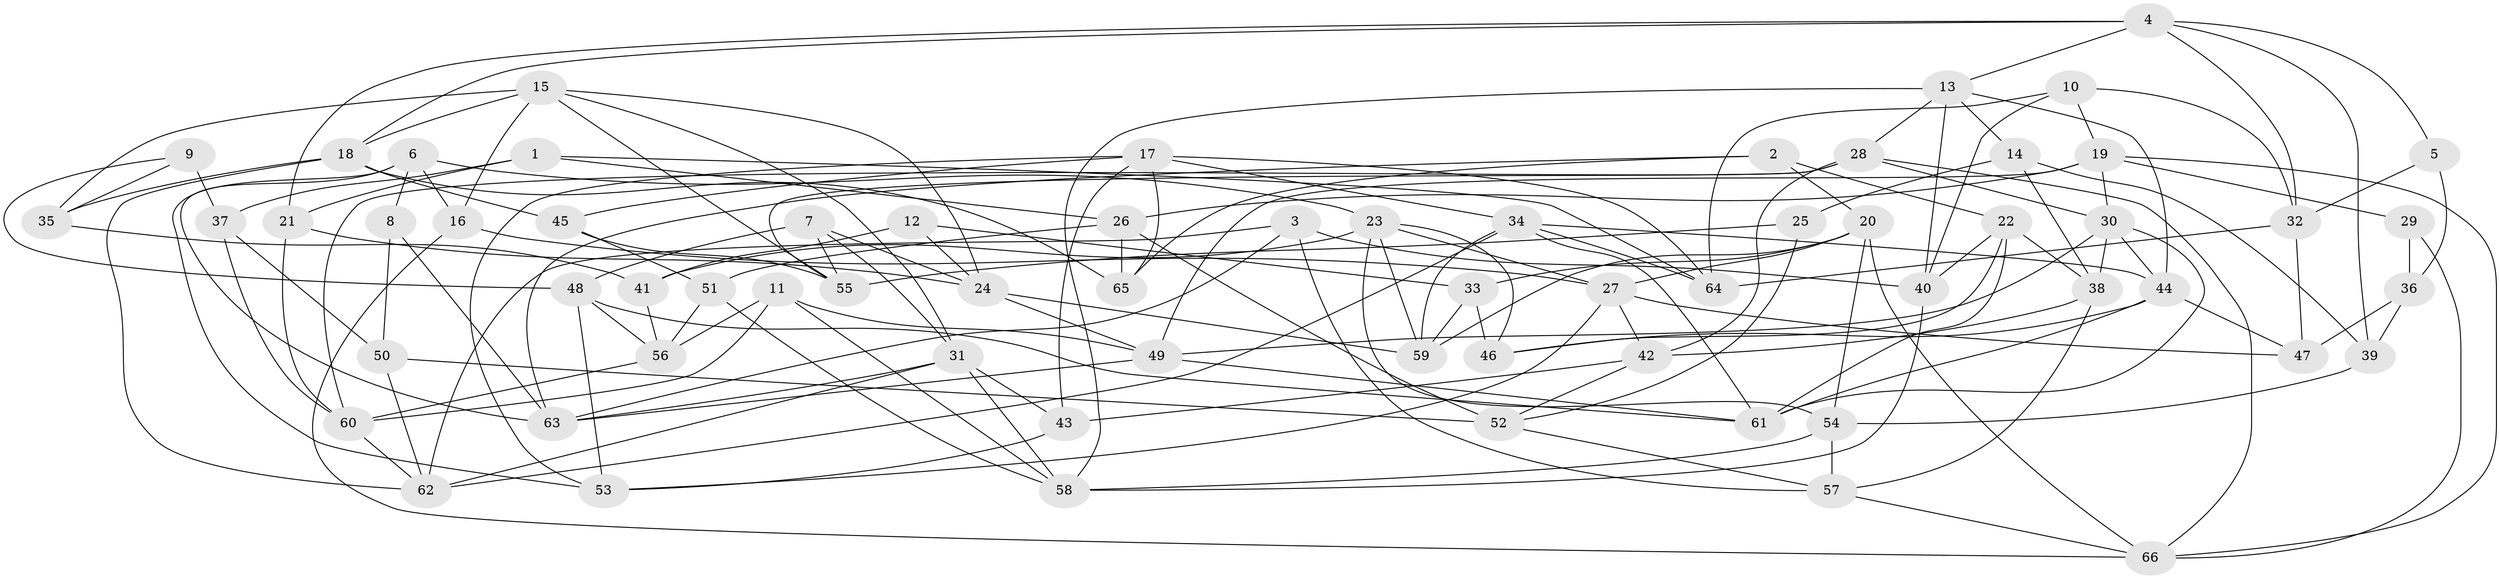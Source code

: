 // original degree distribution, {4: 1.0}
// Generated by graph-tools (version 1.1) at 2025/38/03/04/25 23:38:17]
// undirected, 66 vertices, 159 edges
graph export_dot {
  node [color=gray90,style=filled];
  1;
  2;
  3;
  4;
  5;
  6;
  7;
  8;
  9;
  10;
  11;
  12;
  13;
  14;
  15;
  16;
  17;
  18;
  19;
  20;
  21;
  22;
  23;
  24;
  25;
  26;
  27;
  28;
  29;
  30;
  31;
  32;
  33;
  34;
  35;
  36;
  37;
  38;
  39;
  40;
  41;
  42;
  43;
  44;
  45;
  46;
  47;
  48;
  49;
  50;
  51;
  52;
  53;
  54;
  55;
  56;
  57;
  58;
  59;
  60;
  61;
  62;
  63;
  64;
  65;
  66;
  1 -- 21 [weight=1.0];
  1 -- 26 [weight=1.0];
  1 -- 37 [weight=1.0];
  1 -- 64 [weight=1.0];
  2 -- 20 [weight=1.0];
  2 -- 22 [weight=1.0];
  2 -- 63 [weight=1.0];
  2 -- 65 [weight=1.0];
  3 -- 40 [weight=1.0];
  3 -- 57 [weight=1.0];
  3 -- 62 [weight=1.0];
  3 -- 63 [weight=1.0];
  4 -- 5 [weight=1.0];
  4 -- 13 [weight=1.0];
  4 -- 18 [weight=1.0];
  4 -- 21 [weight=1.0];
  4 -- 32 [weight=1.0];
  4 -- 39 [weight=1.0];
  5 -- 32 [weight=1.0];
  5 -- 36 [weight=2.0];
  6 -- 8 [weight=2.0];
  6 -- 16 [weight=1.0];
  6 -- 23 [weight=1.0];
  6 -- 53 [weight=1.0];
  6 -- 63 [weight=1.0];
  7 -- 24 [weight=1.0];
  7 -- 31 [weight=1.0];
  7 -- 48 [weight=1.0];
  7 -- 55 [weight=1.0];
  8 -- 50 [weight=1.0];
  8 -- 63 [weight=1.0];
  9 -- 35 [weight=1.0];
  9 -- 37 [weight=2.0];
  9 -- 48 [weight=1.0];
  10 -- 19 [weight=1.0];
  10 -- 32 [weight=1.0];
  10 -- 40 [weight=1.0];
  10 -- 64 [weight=1.0];
  11 -- 49 [weight=1.0];
  11 -- 56 [weight=1.0];
  11 -- 58 [weight=1.0];
  11 -- 60 [weight=1.0];
  12 -- 24 [weight=1.0];
  12 -- 33 [weight=2.0];
  12 -- 41 [weight=1.0];
  13 -- 14 [weight=1.0];
  13 -- 28 [weight=1.0];
  13 -- 40 [weight=1.0];
  13 -- 44 [weight=1.0];
  13 -- 58 [weight=1.0];
  14 -- 25 [weight=1.0];
  14 -- 38 [weight=1.0];
  14 -- 39 [weight=1.0];
  15 -- 16 [weight=1.0];
  15 -- 18 [weight=1.0];
  15 -- 24 [weight=1.0];
  15 -- 31 [weight=1.0];
  15 -- 35 [weight=1.0];
  15 -- 55 [weight=1.0];
  16 -- 27 [weight=1.0];
  16 -- 66 [weight=1.0];
  17 -- 34 [weight=1.0];
  17 -- 43 [weight=1.0];
  17 -- 45 [weight=1.0];
  17 -- 53 [weight=1.0];
  17 -- 64 [weight=1.0];
  17 -- 65 [weight=1.0];
  18 -- 35 [weight=1.0];
  18 -- 45 [weight=1.0];
  18 -- 62 [weight=1.0];
  18 -- 65 [weight=1.0];
  19 -- 26 [weight=1.0];
  19 -- 29 [weight=1.0];
  19 -- 30 [weight=1.0];
  19 -- 49 [weight=1.0];
  19 -- 66 [weight=1.0];
  20 -- 27 [weight=1.0];
  20 -- 33 [weight=1.0];
  20 -- 54 [weight=1.0];
  20 -- 59 [weight=1.0];
  20 -- 66 [weight=1.0];
  21 -- 24 [weight=1.0];
  21 -- 60 [weight=1.0];
  22 -- 38 [weight=1.0];
  22 -- 40 [weight=2.0];
  22 -- 46 [weight=1.0];
  22 -- 61 [weight=1.0];
  23 -- 27 [weight=1.0];
  23 -- 41 [weight=1.0];
  23 -- 46 [weight=1.0];
  23 -- 54 [weight=1.0];
  23 -- 59 [weight=1.0];
  24 -- 49 [weight=1.0];
  24 -- 59 [weight=1.0];
  25 -- 52 [weight=1.0];
  25 -- 55 [weight=2.0];
  26 -- 51 [weight=2.0];
  26 -- 52 [weight=1.0];
  26 -- 65 [weight=1.0];
  27 -- 42 [weight=1.0];
  27 -- 47 [weight=1.0];
  27 -- 53 [weight=1.0];
  28 -- 30 [weight=1.0];
  28 -- 42 [weight=1.0];
  28 -- 55 [weight=1.0];
  28 -- 60 [weight=1.0];
  28 -- 66 [weight=1.0];
  29 -- 36 [weight=2.0];
  29 -- 66 [weight=1.0];
  30 -- 38 [weight=1.0];
  30 -- 44 [weight=1.0];
  30 -- 49 [weight=1.0];
  30 -- 61 [weight=1.0];
  31 -- 43 [weight=1.0];
  31 -- 58 [weight=1.0];
  31 -- 62 [weight=1.0];
  31 -- 63 [weight=1.0];
  32 -- 47 [weight=1.0];
  32 -- 64 [weight=2.0];
  33 -- 46 [weight=1.0];
  33 -- 59 [weight=2.0];
  34 -- 44 [weight=1.0];
  34 -- 59 [weight=1.0];
  34 -- 61 [weight=1.0];
  34 -- 62 [weight=1.0];
  34 -- 64 [weight=1.0];
  35 -- 41 [weight=1.0];
  36 -- 39 [weight=1.0];
  36 -- 47 [weight=1.0];
  37 -- 50 [weight=2.0];
  37 -- 60 [weight=1.0];
  38 -- 42 [weight=2.0];
  38 -- 57 [weight=1.0];
  39 -- 54 [weight=1.0];
  40 -- 58 [weight=1.0];
  41 -- 56 [weight=1.0];
  42 -- 43 [weight=1.0];
  42 -- 52 [weight=1.0];
  43 -- 53 [weight=1.0];
  44 -- 46 [weight=1.0];
  44 -- 47 [weight=1.0];
  44 -- 61 [weight=1.0];
  45 -- 51 [weight=1.0];
  45 -- 55 [weight=1.0];
  48 -- 53 [weight=2.0];
  48 -- 56 [weight=1.0];
  48 -- 61 [weight=1.0];
  49 -- 61 [weight=1.0];
  49 -- 63 [weight=1.0];
  50 -- 52 [weight=2.0];
  50 -- 62 [weight=1.0];
  51 -- 56 [weight=2.0];
  51 -- 58 [weight=1.0];
  52 -- 57 [weight=1.0];
  54 -- 57 [weight=2.0];
  54 -- 58 [weight=1.0];
  56 -- 60 [weight=1.0];
  57 -- 66 [weight=1.0];
  60 -- 62 [weight=1.0];
}
